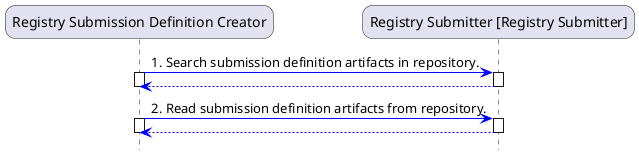/'
    This content is automatically generated from CREDS.xml by overview.xslt
'/
@startuml
hide footbox
skinparam usecase {
backgroundColor DeepSkyBlue
BorderColor DarkSlateGray
ArrowColor Blue
}

skinparam Note {
BackgroundColor LightBlue
BorderColor Blue
}

skinparam roundcorner 20

skinparam Component {
FontName Arial
Style awesome
BorderColor DeepSkyBlue
BackgroundColor LightBlue
}
participant "Registry Submission Definition Creator" as RSDC
participant "Registry Submitter [Registry Submitter]" as RS
"RSDC" -> "RS" : 1. Search submission definition artifacts in repository.
activate "RSDC"
activate "RS"
return
deactivate "RSDC"
deactivate "RS"
"RSDC" -> "RS" : 2. Read submission definition artifacts from repository.
activate "RSDC"
activate "RS"
return
deactivate "RSDC"
deactivate "RS"
@enduml
